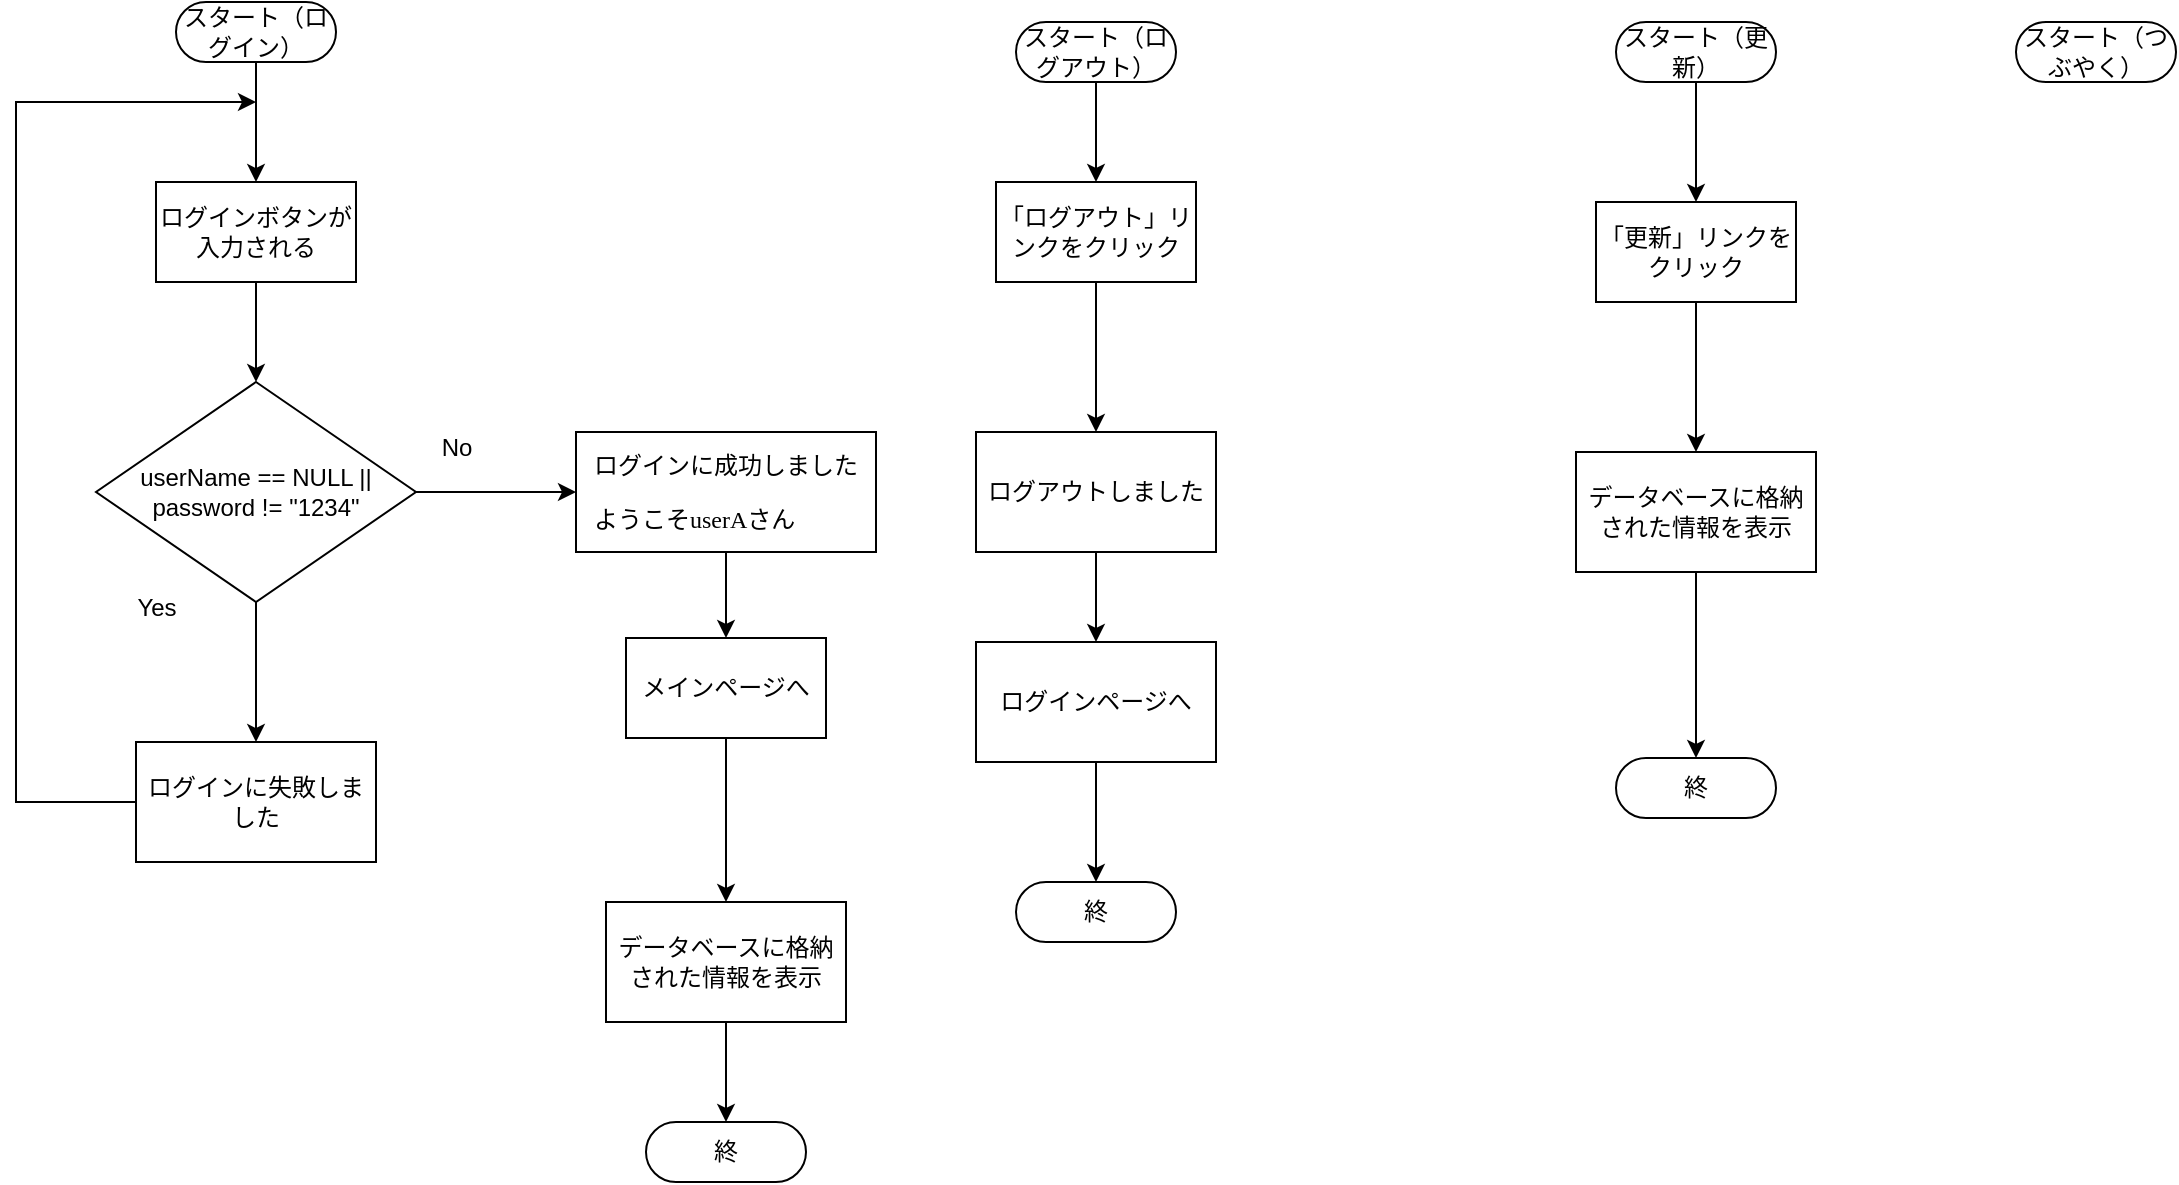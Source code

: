 <mxfile version="24.6.2" type="github">
  <diagram name="ページ1" id="asHndj8KTmDriEIqwjIS">
    <mxGraphModel dx="1092" dy="573" grid="1" gridSize="10" guides="1" tooltips="1" connect="1" arrows="1" fold="1" page="1" pageScale="1" pageWidth="827" pageHeight="1169" math="0" shadow="0">
      <root>
        <mxCell id="0" />
        <mxCell id="1" parent="0" />
        <mxCell id="0tyZVpCmgbR_nW00zcxR-4" value="" style="edgeStyle=orthogonalEdgeStyle;rounded=0;orthogonalLoop=1;jettySize=auto;html=1;" edge="1" parent="1" source="0tyZVpCmgbR_nW00zcxR-1" target="0tyZVpCmgbR_nW00zcxR-2">
          <mxGeometry relative="1" as="geometry" />
        </mxCell>
        <mxCell id="0tyZVpCmgbR_nW00zcxR-1" value="スタート（ログイン&lt;span style=&quot;background-color: initial;&quot;&gt;）&lt;/span&gt;" style="html=1;dashed=0;whiteSpace=wrap;shape=mxgraph.dfd.start" vertex="1" parent="1">
          <mxGeometry x="130" y="40" width="80" height="30" as="geometry" />
        </mxCell>
        <mxCell id="0tyZVpCmgbR_nW00zcxR-5" value="" style="edgeStyle=orthogonalEdgeStyle;rounded=0;orthogonalLoop=1;jettySize=auto;html=1;" edge="1" parent="1" source="0tyZVpCmgbR_nW00zcxR-2" target="0tyZVpCmgbR_nW00zcxR-3">
          <mxGeometry relative="1" as="geometry" />
        </mxCell>
        <mxCell id="0tyZVpCmgbR_nW00zcxR-2" value="ログインボタンが入力される" style="html=1;dashed=0;whiteSpace=wrap;" vertex="1" parent="1">
          <mxGeometry x="120" y="130" width="100" height="50" as="geometry" />
        </mxCell>
        <mxCell id="0tyZVpCmgbR_nW00zcxR-7" value="" style="edgeStyle=orthogonalEdgeStyle;rounded=0;orthogonalLoop=1;jettySize=auto;html=1;" edge="1" parent="1" source="0tyZVpCmgbR_nW00zcxR-3" target="0tyZVpCmgbR_nW00zcxR-6">
          <mxGeometry relative="1" as="geometry" />
        </mxCell>
        <mxCell id="0tyZVpCmgbR_nW00zcxR-9" value="" style="edgeStyle=orthogonalEdgeStyle;rounded=0;orthogonalLoop=1;jettySize=auto;html=1;" edge="1" parent="1" source="0tyZVpCmgbR_nW00zcxR-3" target="0tyZVpCmgbR_nW00zcxR-8">
          <mxGeometry relative="1" as="geometry" />
        </mxCell>
        <mxCell id="0tyZVpCmgbR_nW00zcxR-3" value="userName == NULL || password != &quot;1234&quot;" style="shape=rhombus;html=1;dashed=0;whiteSpace=wrap;perimeter=rhombusPerimeter;" vertex="1" parent="1">
          <mxGeometry x="90" y="230" width="160" height="110" as="geometry" />
        </mxCell>
        <mxCell id="0tyZVpCmgbR_nW00zcxR-12" style="edgeStyle=orthogonalEdgeStyle;rounded=0;orthogonalLoop=1;jettySize=auto;html=1;" edge="1" parent="1" source="0tyZVpCmgbR_nW00zcxR-6">
          <mxGeometry relative="1" as="geometry">
            <mxPoint x="170" y="90" as="targetPoint" />
            <Array as="points">
              <mxPoint x="50" y="440" />
              <mxPoint x="50" y="90" />
            </Array>
          </mxGeometry>
        </mxCell>
        <mxCell id="0tyZVpCmgbR_nW00zcxR-6" value="ログインに失敗しました" style="whiteSpace=wrap;html=1;dashed=0;" vertex="1" parent="1">
          <mxGeometry x="110" y="410" width="120" height="60" as="geometry" />
        </mxCell>
        <mxCell id="0tyZVpCmgbR_nW00zcxR-14" value="" style="edgeStyle=orthogonalEdgeStyle;rounded=0;orthogonalLoop=1;jettySize=auto;html=1;" edge="1" parent="1" source="0tyZVpCmgbR_nW00zcxR-8" target="0tyZVpCmgbR_nW00zcxR-13">
          <mxGeometry relative="1" as="geometry" />
        </mxCell>
        <mxCell id="0tyZVpCmgbR_nW00zcxR-8" value="&lt;p style=&quot;font-family: Meiryo; font-size: 12px; text-align: start;&quot;&gt;ログインに成功しました&lt;/p&gt;&lt;p style=&quot;font-family: Meiryo; font-size: 12px; text-align: start;&quot;&gt;ようこそuserAさん&lt;/p&gt;" style="whiteSpace=wrap;html=1;dashed=0;fontSize=12;" vertex="1" parent="1">
          <mxGeometry x="330" y="255" width="150" height="60" as="geometry" />
        </mxCell>
        <mxCell id="0tyZVpCmgbR_nW00zcxR-10" value="Yes" style="text;html=1;align=center;verticalAlign=middle;resizable=0;points=[];autosize=1;strokeColor=none;fillColor=none;" vertex="1" parent="1">
          <mxGeometry x="100" y="328" width="40" height="30" as="geometry" />
        </mxCell>
        <mxCell id="0tyZVpCmgbR_nW00zcxR-11" value="No" style="text;html=1;align=center;verticalAlign=middle;resizable=0;points=[];autosize=1;strokeColor=none;fillColor=none;" vertex="1" parent="1">
          <mxGeometry x="250" y="248" width="40" height="30" as="geometry" />
        </mxCell>
        <mxCell id="0tyZVpCmgbR_nW00zcxR-23" value="" style="edgeStyle=orthogonalEdgeStyle;rounded=0;orthogonalLoop=1;jettySize=auto;html=1;exitX=0.5;exitY=1;exitDx=0;exitDy=0;" edge="1" parent="1" source="0tyZVpCmgbR_nW00zcxR-35" target="0tyZVpCmgbR_nW00zcxR-22">
          <mxGeometry relative="1" as="geometry" />
        </mxCell>
        <mxCell id="0tyZVpCmgbR_nW00zcxR-36" value="" style="edgeStyle=orthogonalEdgeStyle;rounded=0;orthogonalLoop=1;jettySize=auto;html=1;" edge="1" parent="1" source="0tyZVpCmgbR_nW00zcxR-13" target="0tyZVpCmgbR_nW00zcxR-35">
          <mxGeometry relative="1" as="geometry" />
        </mxCell>
        <mxCell id="0tyZVpCmgbR_nW00zcxR-13" value="メインページへ" style="html=1;dashed=0;whiteSpace=wrap;" vertex="1" parent="1">
          <mxGeometry x="355" y="358" width="100" height="50" as="geometry" />
        </mxCell>
        <mxCell id="0tyZVpCmgbR_nW00zcxR-24" value="" style="edgeStyle=orthogonalEdgeStyle;rounded=0;orthogonalLoop=1;jettySize=auto;html=1;" edge="1" parent="1" source="0tyZVpCmgbR_nW00zcxR-15" target="0tyZVpCmgbR_nW00zcxR-18">
          <mxGeometry relative="1" as="geometry" />
        </mxCell>
        <mxCell id="0tyZVpCmgbR_nW00zcxR-15" value="スタート（ログアウト&lt;span style=&quot;background-color: initial;&quot;&gt;）&lt;/span&gt;" style="html=1;dashed=0;whiteSpace=wrap;shape=mxgraph.dfd.start" vertex="1" parent="1">
          <mxGeometry x="550" y="50" width="80" height="30" as="geometry" />
        </mxCell>
        <mxCell id="0tyZVpCmgbR_nW00zcxR-16" value="スタート（更新&lt;span style=&quot;background-color: initial;&quot;&gt;）&lt;/span&gt;" style="html=1;dashed=0;whiteSpace=wrap;shape=mxgraph.dfd.start" vertex="1" parent="1">
          <mxGeometry x="850" y="50" width="80" height="30" as="geometry" />
        </mxCell>
        <mxCell id="0tyZVpCmgbR_nW00zcxR-17" value="スタート（つぶやく）" style="html=1;dashed=0;whiteSpace=wrap;shape=mxgraph.dfd.start" vertex="1" parent="1">
          <mxGeometry x="1050" y="50" width="80" height="30" as="geometry" />
        </mxCell>
        <mxCell id="0tyZVpCmgbR_nW00zcxR-26" value="" style="edgeStyle=orthogonalEdgeStyle;rounded=0;orthogonalLoop=1;jettySize=auto;html=1;" edge="1" parent="1" source="0tyZVpCmgbR_nW00zcxR-18" target="0tyZVpCmgbR_nW00zcxR-25">
          <mxGeometry relative="1" as="geometry" />
        </mxCell>
        <mxCell id="0tyZVpCmgbR_nW00zcxR-18" value="「ログアウト」リンクをクリック" style="html=1;dashed=0;whiteSpace=wrap;" vertex="1" parent="1">
          <mxGeometry x="540" y="130" width="100" height="50" as="geometry" />
        </mxCell>
        <mxCell id="0tyZVpCmgbR_nW00zcxR-22" value="終" style="html=1;dashed=0;whiteSpace=wrap;shape=mxgraph.dfd.start" vertex="1" parent="1">
          <mxGeometry x="365" y="600" width="80" height="30" as="geometry" />
        </mxCell>
        <mxCell id="0tyZVpCmgbR_nW00zcxR-28" value="" style="edgeStyle=orthogonalEdgeStyle;rounded=0;orthogonalLoop=1;jettySize=auto;html=1;" edge="1" parent="1" source="0tyZVpCmgbR_nW00zcxR-25" target="0tyZVpCmgbR_nW00zcxR-27">
          <mxGeometry relative="1" as="geometry" />
        </mxCell>
        <mxCell id="0tyZVpCmgbR_nW00zcxR-25" value="ログアウトしました" style="whiteSpace=wrap;html=1;dashed=0;" vertex="1" parent="1">
          <mxGeometry x="530" y="255" width="120" height="60" as="geometry" />
        </mxCell>
        <mxCell id="0tyZVpCmgbR_nW00zcxR-27" value="ログインページへ" style="whiteSpace=wrap;html=1;dashed=0;" vertex="1" parent="1">
          <mxGeometry x="530" y="360" width="120" height="60" as="geometry" />
        </mxCell>
        <mxCell id="0tyZVpCmgbR_nW00zcxR-29" value="" style="edgeStyle=orthogonalEdgeStyle;rounded=0;orthogonalLoop=1;jettySize=auto;html=1;exitX=0.5;exitY=1;exitDx=0;exitDy=0;" edge="1" parent="1" target="0tyZVpCmgbR_nW00zcxR-30" source="0tyZVpCmgbR_nW00zcxR-27">
          <mxGeometry relative="1" as="geometry">
            <mxPoint x="590" y="429" as="sourcePoint" />
          </mxGeometry>
        </mxCell>
        <mxCell id="0tyZVpCmgbR_nW00zcxR-30" value="終" style="html=1;dashed=0;whiteSpace=wrap;shape=mxgraph.dfd.start" vertex="1" parent="1">
          <mxGeometry x="550" y="480" width="80" height="30" as="geometry" />
        </mxCell>
        <mxCell id="0tyZVpCmgbR_nW00zcxR-31" value="" style="edgeStyle=orthogonalEdgeStyle;rounded=0;orthogonalLoop=1;jettySize=auto;html=1;exitX=0.5;exitY=0.5;exitDx=0;exitDy=15;exitPerimeter=0;" edge="1" parent="1" target="0tyZVpCmgbR_nW00zcxR-32" source="0tyZVpCmgbR_nW00zcxR-16">
          <mxGeometry relative="1" as="geometry">
            <mxPoint x="890" y="170" as="sourcePoint" />
          </mxGeometry>
        </mxCell>
        <mxCell id="0tyZVpCmgbR_nW00zcxR-34" value="" style="edgeStyle=orthogonalEdgeStyle;rounded=0;orthogonalLoop=1;jettySize=auto;html=1;" edge="1" parent="1" source="0tyZVpCmgbR_nW00zcxR-32" target="0tyZVpCmgbR_nW00zcxR-33">
          <mxGeometry relative="1" as="geometry" />
        </mxCell>
        <mxCell id="0tyZVpCmgbR_nW00zcxR-32" value="「更新」リンクをクリック" style="html=1;dashed=0;whiteSpace=wrap;" vertex="1" parent="1">
          <mxGeometry x="840" y="140" width="100" height="50" as="geometry" />
        </mxCell>
        <mxCell id="0tyZVpCmgbR_nW00zcxR-33" value="データベースに格納された情報を表示" style="whiteSpace=wrap;html=1;dashed=0;" vertex="1" parent="1">
          <mxGeometry x="830" y="265" width="120" height="60" as="geometry" />
        </mxCell>
        <mxCell id="0tyZVpCmgbR_nW00zcxR-35" value="データベースに格納された情報を表示" style="whiteSpace=wrap;html=1;dashed=0;" vertex="1" parent="1">
          <mxGeometry x="345" y="490" width="120" height="60" as="geometry" />
        </mxCell>
        <mxCell id="0tyZVpCmgbR_nW00zcxR-37" value="" style="edgeStyle=orthogonalEdgeStyle;rounded=0;orthogonalLoop=1;jettySize=auto;html=1;exitX=0.5;exitY=1;exitDx=0;exitDy=0;" edge="1" parent="1" target="0tyZVpCmgbR_nW00zcxR-38" source="0tyZVpCmgbR_nW00zcxR-33">
          <mxGeometry relative="1" as="geometry">
            <mxPoint x="890" y="358" as="sourcePoint" />
          </mxGeometry>
        </mxCell>
        <mxCell id="0tyZVpCmgbR_nW00zcxR-38" value="終" style="html=1;dashed=0;whiteSpace=wrap;shape=mxgraph.dfd.start" vertex="1" parent="1">
          <mxGeometry x="850" y="418" width="80" height="30" as="geometry" />
        </mxCell>
      </root>
    </mxGraphModel>
  </diagram>
</mxfile>
